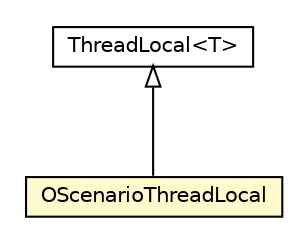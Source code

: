 #!/usr/local/bin/dot
#
# Class diagram 
# Generated by UMLGraph version R5_6-24-gf6e263 (http://www.umlgraph.org/)
#

digraph G {
	edge [fontname="Helvetica",fontsize=10,labelfontname="Helvetica",labelfontsize=10];
	node [fontname="Helvetica",fontsize=10,shape=plaintext];
	nodesep=0.25;
	ranksep=0.5;
	// com.orientechnologies.orient.core.db.OScenarioThreadLocal
	c6218950 [label=<<table title="com.orientechnologies.orient.core.db.OScenarioThreadLocal" border="0" cellborder="1" cellspacing="0" cellpadding="2" port="p" bgcolor="lemonChiffon" href="./OScenarioThreadLocal.html">
		<tr><td><table border="0" cellspacing="0" cellpadding="1">
<tr><td align="center" balign="center"> OScenarioThreadLocal </td></tr>
		</table></td></tr>
		</table>>, URL="./OScenarioThreadLocal.html", fontname="Helvetica", fontcolor="black", fontsize=10.0];
	//com.orientechnologies.orient.core.db.OScenarioThreadLocal extends java.lang.ThreadLocal<com.orientechnologies.orient.core.db.OScenarioThreadLocal.RunContext>
	c6221431:p -> c6218950:p [dir=back,arrowtail=empty];
	// java.lang.ThreadLocal<T>
	c6221431 [label=<<table title="java.lang.ThreadLocal" border="0" cellborder="1" cellspacing="0" cellpadding="2" port="p" href="http://java.sun.com/j2se/1.4.2/docs/api/java/lang/ThreadLocal.html">
		<tr><td><table border="0" cellspacing="0" cellpadding="1">
<tr><td align="center" balign="center"> ThreadLocal&lt;T&gt; </td></tr>
		</table></td></tr>
		</table>>, URL="http://java.sun.com/j2se/1.4.2/docs/api/java/lang/ThreadLocal.html", fontname="Helvetica", fontcolor="black", fontsize=10.0];
}


